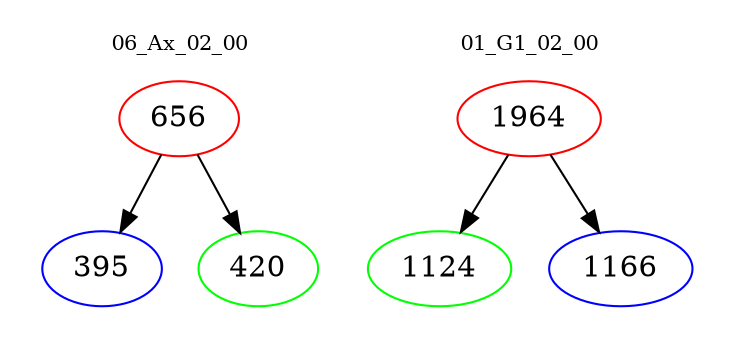 digraph{
subgraph cluster_0 {
color = white
label = "06_Ax_02_00";
fontsize=10;
T0_656 [label="656", color="red"]
T0_656 -> T0_395 [color="black"]
T0_395 [label="395", color="blue"]
T0_656 -> T0_420 [color="black"]
T0_420 [label="420", color="green"]
}
subgraph cluster_1 {
color = white
label = "01_G1_02_00";
fontsize=10;
T1_1964 [label="1964", color="red"]
T1_1964 -> T1_1124 [color="black"]
T1_1124 [label="1124", color="green"]
T1_1964 -> T1_1166 [color="black"]
T1_1166 [label="1166", color="blue"]
}
}
